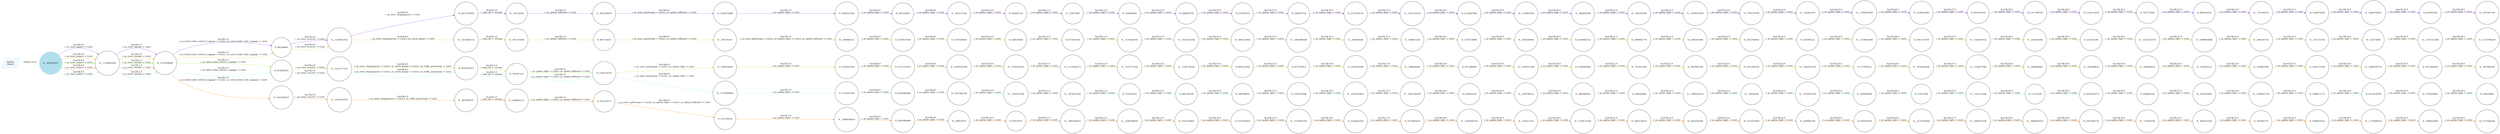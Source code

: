 digraph reaction_graph {
   rankdir=LR;
   Node [shape = circle];
   BigSim_Report [shape = parallelogram color = aliceblue style=filled label="BigSim
Report"];
BigSim_Report -> N__408529307[color = aliceblue label = "wExpr==0.0
"];
 N__408529307
 [shape=circle, color=lightblue2, style=filled];
N__1138645628[ label="N__1138645628"];
 N__408529307 -> N__1138645628[ color = purple label = "SysClk:0.0
r_ae_enter_airport -> List()"];
N_1574336808[ label="N_1574336808"];
 N__1138645628 -> N_1574336808[ color = purple label = "SysClk:1.0
r_ae_enter_checkin -> List()"];
N_88196664[ label="N_88196664"];
 N_1574336808 -> N_88196664[ color = purple label = "SysClk:2.0
r_ae_check_ticket_without_Luggage -> List(),r_ae_check_ticket_with_Luggage -> List()"];
N__1385672762[ label="N__1385672762"];
 N_88196664 -> N__1385672762[ color = purple label = "SysClk:3.0
r_ae_enter_security -> List()"];
N_2013178469[ label="N_2013178469"];
 N__1385672762 -> N_2013178469[ color = purple label = "SysClk:4.0
r_ae_enter_shoppingzone -> List()"];
N__30120644[ label="N__30120644"];
 N_2013178469 -> N__30120644[ color = purple label = "SysClk:5.0
r_take_off -> List(ap)"];
N__841209470[ label="N__841209470"];
 N__30120644 -> N__841209470[ color = purple label = "SysClk:5.0
r_ae_update_billboard -> List()"];
N_1224872898[ label="N_1224872898"];
 N__841209470 -> N_1224872898[ color = purple label = "SysClk:6.0
r_ae_enter_gatelounge -> List(),r_ae_update_billboard -> List()"];
N_1828531482[ label="N_1828531482"];
 N_1224872898 -> N_1828531482[ color = purple label = "SysClk:7.0
r_ae_update_light -> List()"];
N_283519858[ label="N_283519858"];
 N_1828531482 -> N_283519858[ color = purple label = "SysClk:8.0
r_ae_update_light -> List()"];
N__840137526[ label="N__840137526"];
 N_283519858 -> N__840137526[ color = purple label = "SysClk:9.0
r_ae_update_light -> List()"];
N_206405154[ label="N_206405154"];
 N__840137526 -> N_206405154[ color = purple label = "SysClk:10.0
r_ae_update_light -> List()"];
N__53977990[ label="N__53977990"];
 N_206405154 -> N__53977990[ color = purple label = "SysClk:11.0
r_ae_update_light -> List()"];
N_758420946[ label="N_758420946"];
 N__53977990 -> N_758420946[ color = purple label = "SysClk:12.0
r_ae_update_light -> List()"];
N_294695978[ label="N_294695978"];
 N_758420946 -> N_294695978[ color = purple label = "SysClk:13.0
r_ae_update_light -> List()"];
N_270365314[ label="N_270365314"];
 N_294695978 -> N_270365314[ color = purple label = "SysClk:14.0
r_ae_update_light -> List()"];
N_190465754[ label="N_190465754"];
 N_270365314 -> N_190465754[ color = purple label = "SysClk:15.0
r_ae_update_light -> List()"];
N_2127054130[ label="N_2127054130"];
 N_190465754 -> N_2127054130[ color = purple label = "SysClk:16.0
r_ae_update_light -> List()"];
N__1591370102[ label="N__1591370102"];
 N_2127054130 -> N__1591370102[ color = purple label = "SysClk:17.0
r_ae_update_light -> List()"];
N_2138067682[ label="N_2138067682"];
 N__1591370102 -> N_2138067682[ color = purple label = "SysClk:18.0
r_ae_update_light -> List()"];
N_1730997306[ label="N_1730997306"];
 N_2138067682 -> N_1730997306[ color = purple label = "SysClk:19.0
r_ae_update_light -> List()"];
N__966956398[ label="N__966956398"];
 N_1730997306 -> N__966956398[ color = purple label = "SysClk:20.0
r_ae_update_light -> List()"];
N__700544790[ label="N__700544790"];
 N__966956398 -> N__700544790[ color = purple label = "SysClk:21.0
r_ae_update_light -> List()"];
N__1220035262[ label="N__1220035262"];
 N__700544790 -> N__1220035262[ color = purple label = "SysClk:22.0
r_ae_update_light -> List()"];
N_1762270106[ label="N_1762270106"];
 N__1220035262 -> N_1762270106[ color = purple label = "SysClk:23.0
r_ae_update_light -> List()"];
N__342061070[ label="N__342061070"];
 N_1762270106 -> N__342061070[ color = purple label = "SysClk:24.0
r_ae_update_light -> List()"];
N__1790955958[ label="N__1790955958"];
 N__342061070 -> N__1790955958[ color = purple label = "SysClk:25.0
r_ae_update_light -> List()"];
N_1218652066[ label="N_1218652066"];
 N__1790955958 -> N_1218652066[ color = purple label = "SysClk:26.0
r_ae_update_light -> List()"];
N_851672058[ label="N_851672058"];
 N_1218652066 -> N_851672058[ color = purple label = "SysClk:27.0
r_ae_update_light -> List()"];
N_1317385554[ label="N_1317385554"];
 N_851672058 -> N_1317385554[ color = purple label = "SysClk:28.0
r_ae_update_light -> List()"];
N_1143115434[ label="N_1143115434"];
 N_1317385554 -> N_1143115434[ color = purple label = "SysClk:29.0
r_ae_update_light -> List()"];
N_765772546[ label="N_765772546"];
 N_1143115434 -> N_765772546[ color = purple label = "SysClk:30.0
r_ae_update_light -> List()"];
N_480304218[ label="N_480304218"];
 N_765772546 -> N_480304218[ color = purple label = "SysClk:31.0
r_ae_update_light -> List()"];
N__705194574[ label="N__705194574"];
 N_480304218 -> N__705194574[ color = purple label = "SysClk:32.0
r_ae_update_light -> List()"];
N__618074358[ label="N__618074358"];
 N__705194574 -> N__618074358[ color = purple label = "SysClk:33.0
r_ae_update_light -> List()"];
N__2004734622[ label="N__2004734622"];
 N__618074358 -> N__2004734622[ color = purple label = "SysClk:34.0
r_ae_update_light -> List()"];
N_327945146[ label="N_327945146"];
 N__2004734622 -> N_327945146[ color = purple label = "SysClk:35.0
r_ae_update_light -> List()"];
N_1297481746[ label="N_1297481746"];
 N_327945146 -> N_1297481746[ color = purple label = "SysClk:36.0
r_ae_update_light -> List()"];
N__1138645628[ label="N__1138645628"];
 N__408529307 -> N__1138645628[ color = darkgoldenrod1 label = "SysClk:0.0
r_ae_enter_airport -> List()"];
N_1574336808[ label="N_1574336808"];
 N__1138645628 -> N_1574336808[ color = darkgoldenrod1 label = "SysClk:1.0
r_ae_enter_checkin -> List()"];
N_88196664[ label="N_88196664"];
 N_1574336808 -> N_88196664[ color = darkgoldenrod1 label = "SysClk:2.0
r_ae_check_ticket_without_Luggage -> List(),r_ae_check_ticket_with_Luggage -> List()"];
N__1385672762[ label="N__1385672762"];
 N_88196664 -> N__1385672762[ color = darkgoldenrod1 label = "SysClk:3.0
r_ae_enter_security -> List()"];
N__1672063314[ label="N__1672063314"];
 N__1385672762 -> N__1672063314[ color = darkgoldenrod1 label = "SysClk:4.0
r_ae_enter_shoppingzone -> List(),r_ae_check_danger -> List()"];
N__901151469[ label="N__901151469"];
 N__1672063314 -> N__901151469[ color = darkgoldenrod1 label = "SysClk:5.0
r_take_off -> List(ap)"];
N_881573657[ label="N_881573657"];
 N__901151469 -> N_881573657[ color = darkgoldenrod1 label = "SysClk:5.0
r_ae_update_billboard -> List()"];
N__766101811[ label="N__766101811"];
 N_881573657 -> N__766101811[ color = darkgoldenrod1 label = "SysClk:6.0
r_ae_enter_gatelounge -> List(),r_ae_update_billboard -> List()"];
N__584984312[ label="N__584984312"];
 N__766101811 -> N__584984312[ color = darkgoldenrod1 label = "SysClk:7.0
r_ae_enter_gatelounge -> List(),r_ae_update_light -> List(),r_ae_update_billboard -> List()"];
N_1160537440[ label="N_1160537440"];
 N__584984312 -> N_1160537440[ color = darkgoldenrod1 label = "SysClk:8.0
r_ae_update_light -> List()"];
N_1183508920[ label="N_1183508920"];
 N_1160537440 -> N_1183508920[ color = darkgoldenrod1 label = "SysClk:9.0
r_ae_update_light -> List()"];
N_548539920[ label="N_548539920"];
 N_1183508920 -> N_548539920[ color = darkgoldenrod1 label = "SysClk:10.0
r_ae_update_light -> List()"];
N_673610344[ label="N_673610344"];
 N_548539920 -> N_673610344[ color = darkgoldenrod1 label = "SysClk:11.0
r_ae_update_light -> List()"];
N__1525446976[ label="N__1525446976"];
 N_673610344 -> N__1525446976[ color = darkgoldenrod1 label = "SysClk:12.0
r_ae_update_light -> List()"];
N__1913353448[ label="N__1913353448"];
 N__1525446976 -> N__1913353448[ color = darkgoldenrod1 label = "SysClk:13.0
r_ae_update_light -> List()"];
N__699213968[ label="N__699213968"];
 N__1913353448 -> N__699213968[ color = darkgoldenrod1 label = "SysClk:14.0
r_ae_update_light -> List()"];
N__2081088568[ label="N__2081088568"];
 N__699213968 -> N__2081088568[ color = darkgoldenrod1 label = "SysClk:15.0
r_ae_update_light -> List()"];
N__346030048[ label="N__346030048"];
 N__2081088568 -> N__346030048[ color = darkgoldenrod1 label = "SysClk:16.0
r_ae_update_light -> List()"];
N__598811528[ label="N__598811528"];
 N__346030048 -> N__598811528[ color = darkgoldenrod1 label = "SysClk:17.0
r_ae_update_light -> List()"];
N_1176174800[ label="N_1176174800"];
 N__598811528 -> N_1176174800[ color = darkgoldenrod1 label = "SysClk:18.0
r_ae_update_light -> List()"];
N__902839000[ label="N__902839000"];
 N_1176174800 -> N__902839000[ color = darkgoldenrod1 label = "SysClk:19.0
r_ae_update_light -> List()"];
N_2028065152[ label="N_2028065152"];
 N__902839000 -> N_2028065152[ color = darkgoldenrod1 label = "SysClk:20.0
r_ae_update_light -> List()"];
N_1999842776[ label="N_1999842776"];
 N_2028065152 -> N_1999842776[ color = darkgoldenrod1 label = "SysClk:21.0
r_ae_update_light -> List()"];
N_1260507696[ label="N_1260507696"];
 N_1999842776 -> N_1260507696[ color = darkgoldenrod1 label = "SysClk:22.0
r_ae_update_light -> List()"];
N__842764664[ label="N__842764664"];
 N_1260507696 -> N__842764664[ color = darkgoldenrod1 label = "SysClk:23.0
r_ae_update_light -> List()"];
N_101995232[ label="N_101995232"];
 N__842764664 -> N_101995232[ color = darkgoldenrod1 label = "SysClk:24.0
r_ae_update_light -> List()"];
N__1179855048[ label="N__1179855048"];
 N_101995232 -> N__1179855048[ color = darkgoldenrod1 label = "SysClk:25.0
r_ae_update_light -> List()"];
N_1041103760[ label="N_1041103760"];
 N__1179855048 -> N_1041103760[ color = darkgoldenrod1 label = "SysClk:26.0
r_ae_update_light -> List()"];
N__1324587032[ label="N__1324587032"];
 N_1041103760 -> N__1324587032[ color = darkgoldenrod1 label = "SysClk:27.0
r_ae_update_light -> List()"];
N__243043264[ label="N__243043264"];
 N__1324587032 -> N__243043264[ color = darkgoldenrod1 label = "SysClk:28.0
r_ae_update_light -> List()"];
N_312070296[ label="N_312070296"];
 N__243043264 -> N_312070296[ color = darkgoldenrod1 label = "SysClk:29.0
r_ae_update_light -> List()"];
N__1026722576[ label="N__1026722576"];
 N_312070296 -> N__1026722576[ color = darkgoldenrod1 label = "SysClk:30.0
r_ae_update_light -> List()"];
N__1890993848[ label="N__1890993848"];
 N__1026722576 -> N__1890993848[ color = darkgoldenrod1 label = "SysClk:31.0
r_ae_update_light -> List()"];
N__846291552[ label="N__846291552"];
 N__1890993848 -> N__846291552[ color = darkgoldenrod1 label = "SysClk:32.0
r_ae_update_light -> List()"];
N__753131016[ label="N__753131016"];
 N__846291552 -> N__753131016[ color = darkgoldenrod1 label = "SysClk:33.0
r_ae_update_light -> List()"];
N_132574800[ label="N_132574800"];
 N__753131016 -> N_132574800[ color = darkgoldenrod1 label = "SysClk:34.0
r_ae_update_light -> List()"];
N__1372212568[ label="N__1372212568"];
 N_132574800 -> N__1372212568[ color = darkgoldenrod1 label = "SysClk:35.0
r_ae_update_light -> List()"];
N__1135798528[ label="N__1135798528"];
 N__1372212568 -> N__1135798528[ color = darkgoldenrod1 label = "SysClk:36.0
r_ae_update_light -> List()"];
N__1138645628[ label="N__1138645628"];
 N__408529307 -> N__1138645628[ color = chartreuse1 label = "SysClk:0.0
r_ae_enter_airport -> List()"];
N_1574336808[ label="N_1574336808"];
 N__1138645628 -> N_1574336808[ color = chartreuse1 label = "SysClk:1.0
r_ae_enter_checkin -> List()"];
N_872085810[ label="N_872085810"];
 N_1574336808 -> N_872085810[ color = chartreuse1 label = "SysClk:2.0
r_ae_check_ticket_without_Luggage -> List()"];
N__1393771522[ label="N__1393771522"];
 N_872085810 -> N__1393771522[ color = chartreuse1 label = "SysClk:3.0
r_ae_enter_security -> List()"];
N_2045402672[ label="N_2045402672"];
 N__1393771522 -> N_2045402672[ color = chartreuse1 label = "SysClk:4.0
r_ae_enter_shoppingzone -> List(),r_ae_check_danger -> List(),r_ae_traffic_gatelounge -> List()"];
N_749707161[ label="N_749707161"];
 N_2045402672 -> N_749707161[ color = chartreuse1 label = "SysClk:5.0
r_take_off -> List(ap)"];
N_1281479792[ label="N_1281479792"];
 N_749707161 -> N_1281479792[ color = chartreuse1 label = "SysClk:5.0
r_ae_update_light -> List(),r_ae_update_billboard -> List()"];
N__926425828[ label="N__926425828"];
 N_1281479792 -> N__926425828[ color = chartreuse1 label = "SysClk:6.0
r_ae_enter_gatelounge -> List(),r_ae_update_light -> List()"];
N_1583407044[ label="N_1583407044"];
 N__926425828 -> N_1583407044[ color = chartreuse1 label = "SysClk:7.0
r_ae_update_light -> List()"];
N_1531312452[ label="N_1531312452"];
 N_1583407044 -> N_1531312452[ color = chartreuse1 label = "SysClk:8.0
r_ae_update_light -> List()"];
N__1697834596[ label="N__1697834596"];
 N_1531312452 -> N__1697834596[ color = chartreuse1 label = "SysClk:9.0
r_ae_update_light -> List()"];
N__1193352420[ label="N__1193352420"];
 N__1697834596 -> N__1193352420[ color = chartreuse1 label = "SysClk:10.0
r_ae_update_light -> List()"];
N__1314560572[ label="N__1314560572"];
 N__1193352420 -> N__1314560572[ color = chartreuse1 label = "SysClk:11.0
r_ae_update_light -> List()"];
N__1537571300[ label="N__1537571300"];
 N__1314560572 -> N__1537571300[ color = chartreuse1 label = "SysClk:12.0
r_ae_update_light -> List()"];
N__1128774028[ label="N__1128774028"];
 N__1537571300 -> N__1128774028[ color = chartreuse1 label = "SysClk:13.0
r_ae_update_light -> List()"];
N_809412300[ label="N_809412300"];
 N__1128774028 -> N_809412300[ color = chartreuse1 label = "SysClk:14.0
r_ae_update_light -> List()"];
N_875735412[ label="N_875735412"];
 N_809412300 -> N_875735412[ color = chartreuse1 label = "SysClk:15.0
r_ae_update_light -> List()"];
N_1591468788[ label="N_1591468788"];
 N_875735412 -> N_1591468788[ color = chartreuse1 label = "SysClk:16.0
r_ae_update_light -> List()"];
N__389004468[ label="N__389004468"];
 N_1591468788 -> N__389004468[ color = chartreuse1 label = "SysClk:17.0
r_ae_update_light -> List()"];
N_971386060[ label="N_971386060"];
 N__389004468 -> N_971386060[ color = chartreuse1 label = "SysClk:18.0
r_ae_update_light -> List()"];
N__2104572340[ label="N__2104572340"];
 N_971386060 -> N__2104572340[ color = chartreuse1 label = "SysClk:19.0
r_ae_update_light -> List()"];
N_1382008484[ label="N_1382008484"];
 N__2104572340 -> N_1382008484[ color = chartreuse1 label = "SysClk:20.0
r_ae_update_light -> List()"];
N__531011844[ label="N__531011844"];
 N_1382008484 -> N__531011844[ color = chartreuse1 label = "SysClk:21.0
r_ae_update_light -> List()"];
N_1667805308[ label="N_1667805308"];
 N__531011844 -> N_1667805308[ color = chartreuse1 label = "SysClk:22.0
r_ae_update_light -> List()"];
N_1951050236[ label="N_1951050236"];
 N_1667805308 -> N_1951050236[ color = chartreuse1 label = "SysClk:23.0
r_ae_update_light -> List()"];
N__1260432516[ label="N__1260432516"];
 N_1951050236 -> N__1260432516[ color = chartreuse1 label = "SysClk:24.0
r_ae_update_light -> List()"];
N_117878012[ label="N_117878012"];
 N__1260432516 -> N_117878012[ color = chartreuse1 label = "SysClk:25.0
r_ae_update_light -> List()"];
N__1935624580[ label="N__1935624580"];
 N_117878012 -> N__1935624580[ color = chartreuse1 label = "SysClk:26.0
r_ae_update_light -> List()"];
N__1322977580[ label="N__1322977580"];
 N__1935624580 -> N__1322977580[ color = chartreuse1 label = "SysClk:27.0
r_ae_update_light -> List()"];
N__288640940[ label="N__288640940"];
 N__1322977580 -> N__288640940[ color = chartreuse1 label = "SysClk:28.0
r_ae_update_light -> List()"];
N__281898836[ label="N__281898836"];
 N__288640940 -> N__281898836[ color = chartreuse1 label = "SysClk:29.0
r_ae_update_light -> List()"];
N__566095612[ label="N__566095612"];
 N__281898836 -> N__566095612[ color = chartreuse1 label = "SysClk:30.0
r_ae_update_light -> List()"];
N__243650212[ label="N__243650212"];
 N__566095612 -> N__243650212[ color = chartreuse1 label = "SysClk:31.0
r_ae_update_light -> List()"];
N__818965500[ label="N__818965500"];
 N__243650212 -> N__818965500[ color = chartreuse1 label = "SysClk:32.0
r_ae_update_light -> List()"];
N_1402713180[ label="N_1402713180"];
 N__818965500 -> N_1402713180[ color = chartreuse1 label = "SysClk:33.0
r_ae_update_light -> List()"];
N__2086109732[ label="N__2086109732"];
 N_1402713180 -> N__2086109732[ color = chartreuse1 label = "SysClk:34.0
r_ae_update_light -> List()"];
N_1971844956[ label="N_1971844956"];
 N__2086109732 -> N_1971844956[ color = chartreuse1 label = "SysClk:35.0
r_ae_update_light -> List()"];
N__887480100[ label="N__887480100"];
 N_1971844956 -> N__887480100[ color = chartreuse1 label = "SysClk:36.0
r_ae_update_light -> List()"];
N__1138645628[ label="N__1138645628"];
 N__408529307 -> N__1138645628[ color = darkorange1 label = "SysClk:0.0
r_ae_enter_airport -> List()"];
N_1574336808[ label="N_1574336808"];
 N__1138645628 -> N_1574336808[ color = darkorange1 label = "SysClk:1.0
r_ae_enter_checkin -> List()"];
N_1562948537[ label="N_1562948537"];
 N_1574336808 -> N_1562948537[ color = darkorange1 label = "SysClk:2.0
r_ae_check_ticket_without_Luggage -> List(),r_ae_check_ticket_with_Luggage -> List()"];
N__1433781979[ label="N__1433781979"];
 N_1562948537 -> N__1433781979[ color = darkorange1 label = "SysClk:3.0
r_ae_enter_security -> List()"];
N__843060075[ label="N__843060075"];
 N__1433781979 -> N__843060075[ color = darkorange1 label = "SysClk:4.0
r_ae_enter_shoppingzone -> List(),r_ae_traffic_gatelounge -> List()"];
N_1548444172[ label="N_1548444172"];
 N__843060075 -> N_1548444172[ color = darkorange1 label = "SysClk:5.0
r_take_off -> List(ap)"];
N_761169275[ label="N_761169275"];
 N_1548444172 -> N_761169275[ color = darkorange1 label = "SysClk:5.0
r_ae_update_light -> List(),r_ae_update_billboard -> List()"];
N_215339216[ label="N_215339216"];
 N_761169275 -> N_215339216[ color = darkorange1 label = "SysClk:6.0
r_ae_enter_gatelounge -> List(),r_ae_update_light -> List(),r_ae_update_billboard -> List()"];
N__1998950616[ label="N__1998950616"];
 N_215339216 -> N__1998950616[ color = darkorange1 label = "SysClk:7.0
r_ae_update_light -> List()"];
N_2065964968[ label="N_2065964968"];
 N__1998950616 -> N_2065964968[ color = darkorange1 label = "SysClk:8.0
r_ae_update_light -> List()"];
N__66653616[ label="N__66653616"];
 N_2065964968 -> N__66653616[ color = darkorange1 label = "SysClk:9.0
r_ae_update_light -> List()"];
N_45425912[ label="N_45425912"];
 N__66653616 -> N_45425912[ color = darkorange1 label = "SysClk:10.0
r_ae_update_light -> List()"];
N__1985038432[ label="N__1985038432"];
 N_45425912 -> N__1985038432[ color = darkorange1 label = "SysClk:11.0
r_ae_update_light -> List()"];
N__1209788936[ label="N__1209788936"];
 N__1985038432 -> N__1209788936[ color = darkorange1 label = "SysClk:12.0
r_ae_update_light -> List()"];
N_1263146064[ label="N_1263146064"];
 N__1209788936 -> N_1263146064[ color = darkorange1 label = "SysClk:13.0
r_ae_update_light -> List()"];
N_1253479632[ label="N_1253479632"];
 N_1263146064 -> N_1253479632[ color = darkorange1 label = "SysClk:14.0
r_ae_update_light -> List()"];
N__1433942704[ label="N__1433942704"];
 N_1253479632 -> N__1433942704[ color = darkorange1 label = "SysClk:15.0
r_ae_update_light -> List()"];
N_1618622456[ label="N_1618622456"];
 N__1433942704 -> N_1618622456[ color = darkorange1 label = "SysClk:16.0
r_ae_update_light -> List()"];
N_1974995616[ label="N_1974995616"];
 N_1618622456 -> N_1974995616[ color = darkorange1 label = "SysClk:17.0
r_ae_update_light -> List()"];
N__1394300128[ label="N__1394300128"];
 N_1974995616 -> N__1394300128[ color = darkorange1 label = "SysClk:18.0
r_ae_update_light -> List()"];
N__181011552[ label="N__181011552"];
 N__1394300128 -> N__181011552[ color = darkorange1 label = "SysClk:19.0
r_ae_update_light -> List()"];
N__1789175304[ label="N__1789175304"];
 N__181011552 -> N__1789175304[ color = darkorange1 label = "SysClk:20.0
r_ae_update_light -> List()"];
N_1083136632[ label="N_1083136632"];
 N__1789175304 -> N_1083136632[ color = darkorange1 label = "SysClk:21.0
r_ae_update_light -> List()"];
N_2045250296[ label="N_2045250296"];
 N_1083136632 -> N_2045250296[ color = darkorange1 label = "SysClk:22.0
r_ae_update_light -> List()"];
N_2135255928[ label="N_2135255928"];
 N_2045250296 -> N_2135255928[ color = darkorange1 label = "SysClk:23.0
r_ae_update_light -> List()"];
N__829981704[ label="N__829981704"];
 N_2135255928 -> N__829981704[ color = darkorange1 label = "SysClk:24.0
r_ae_update_light -> List()"];
N_630078584[ label="N_630078584"];
 N__829981704 -> N_630078584[ color = darkorange1 label = "SysClk:25.0
r_ae_update_light -> List()"];
N__2110149384[ label="N__2110149384"];
 N_630078584 -> N__2110149384[ color = darkorange1 label = "SysClk:26.0
r_ae_update_light -> List()"];
N__1048335536[ label="N__1048335536"];
 N__2110149384 -> N__1048335536[ color = darkorange1 label = "SysClk:27.0
r_ae_update_light -> List()"];
N__2080465416[ label="N__2080465416"];
 N__1048335536 -> N__2080465416[ color = darkorange1 label = "SysClk:28.0
r_ae_update_light -> List()"];
N_1691885176[ label="N_1691885176"];
 N__2080465416 -> N_1691885176[ color = darkorange1 label = "SysClk:29.0
r_ae_update_light -> List()"];
N__772006704[ label="N__772006704"];
 N_1691885176 -> N__772006704[ color = darkorange1 label = "SysClk:30.0
r_ae_update_light -> List()"];
N__606523528[ label="N__606523528"];
 N__772006704 -> N__606523528[ color = darkorange1 label = "SysClk:31.0
r_ae_update_light -> List()"];
N_767606776[ label="N_767606776"];
 N__606523528 -> N_767606776[ color = darkorange1 label = "SysClk:32.0
r_ae_update_light -> List()"];
N_1986855032[ label="N_1986855032"];
 N_767606776 -> N_1986855032[ color = darkorange1 label = "SysClk:33.0
r_ae_update_light -> List()"];
N__1775488224[ label="N__1775488224"];
 N_1986855032 -> N__1775488224[ color = darkorange1 label = "SysClk:34.0
r_ae_update_light -> List()"];
N__808942688[ label="N__808942688"];
 N__1775488224 -> N__808942688[ color = darkorange1 label = "SysClk:35.0
r_ae_update_light -> List()"];
N_1137566200[ label="N_1137566200"];
 N__808942688 -> N_1137566200[ color = darkorange1 label = "SysClk:36.0
r_ae_update_light -> List()"];
N__1138645628[ label="N__1138645628"];
 N__408529307 -> N__1138645628[ color = aquamarine1 label = "SysClk:0.0
r_ae_enter_airport -> List()"];
N_1574336808[ label="N_1574336808"];
 N__1138645628 -> N_1574336808[ color = aquamarine1 label = "SysClk:1.0
r_ae_enter_checkin -> List()"];
N_872085810[ label="N_872085810"];
 N_1574336808 -> N_872085810[ color = aquamarine1 label = "SysClk:2.0
r_ae_check_ticket_without_Luggage -> List()"];
N__1393771522[ label="N__1393771522"];
 N_872085810 -> N__1393771522[ color = aquamarine1 label = "SysClk:3.0
r_ae_enter_security -> List()"];
N_2045402672[ label="N_2045402672"];
 N__1393771522 -> N_2045402672[ color = aquamarine1 label = "SysClk:4.0
r_ae_enter_shoppingzone -> List(),r_ae_check_danger -> List(),r_ae_traffic_gatelounge -> List()"];
N_749707161[ label="N_749707161"];
 N_2045402672 -> N_749707161[ color = aquamarine1 label = "SysClk:5.0
r_take_off -> List(ap)"];
N_1281479792[ label="N_1281479792"];
 N_749707161 -> N_1281479792[ color = aquamarine1 label = "SysClk:5.0
r_ae_update_light -> List(),r_ae_update_billboard -> List()"];
N__1370589628[ label="N__1370589628"];
 N_1281479792 -> N__1370589628[ color = aquamarine1 label = "SysClk:6.0
r_ae_enter_gatelounge -> List(),r_ae_update_light -> List()"];
N_1139243244[ label="N_1139243244"];
 N__1370589628 -> N_1139243244[ color = aquamarine1 label = "SysClk:7.0
r_ae_update_light -> List()"];
N_2055986068[ label="N_2055986068"];
 N_1139243244 -> N_2055986068[ color = aquamarine1 label = "SysClk:8.0
r_ae_update_light -> List()"];
N_1287364156[ label="N_1287364156"];
 N_2055986068 -> N_1287364156[ color = aquamarine1 label = "SysClk:9.0
r_ae_update_light -> List()"];
N__1783570796[ label="N__1783570796"];
 N_1287364156 -> N__1783570796[ color = aquamarine1 label = "SysClk:10.0
r_ae_update_light -> List()"];
N__1478531052[ label="N__1478531052"];
 N__1783570796 -> N__1478531052[ color = aquamarine1 label = "SysClk:11.0
r_ae_update_light -> List()"];
N_733039292[ label="N_733039292"];
 N__1478531052 -> N_733039292[ color = aquamarine1 label = "SysClk:12.0
r_ae_update_light -> List()"];
N_890146148[ label="N_890146148"];
 N_733039292 -> N_890146148[ color = aquamarine1 label = "SysClk:13.0
r_ae_update_light -> List()"];
N_308709092[ label="N_308709092"];
 N_890146148 -> N_308709092[ color = aquamarine1 label = "SysClk:14.0
r_ae_update_light -> List()"];
N_1263478588[ label="N_1263478588"];
 N_308709092 -> N_1263478588[ color = aquamarine1 label = "SysClk:15.0
r_ae_update_light -> List()"];
N__1001485852[ label="N__1001485852"];
 N_1263478588 -> N__1001485852[ color = aquamarine1 label = "SysClk:16.0
r_ae_update_light -> List()"];
N__1667329180[ label="N__1667329180"];
 N__1001485852 -> N__1667329180[ color = aquamarine1 label = "SysClk:17.0
r_ae_update_light -> List()"];
N_922832100[ label="N_922832100"];
 N__1667329180 -> N_922832100[ color = aquamarine1 label = "SysClk:18.0
r_ae_update_light -> List()"];
N__299708532[ label="N__299708532"];
 N_922832100 -> N__299708532[ color = aquamarine1 label = "SysClk:19.0
r_ae_update_light -> List()"];
N__880568052[ label="N__880568052"];
 N__299708532 -> N__880568052[ color = aquamarine1 label = "SysClk:20.0
r_ae_update_light -> List()"];
N_626628964[ label="N_626628964"];
 N__880568052 -> N_626628964[ color = aquamarine1 label = "SysClk:21.0
r_ae_update_light -> List()"];
N__1698229532[ label="N__1698229532"];
 N_626628964 -> N__1698229532[ color = aquamarine1 label = "SysClk:22.0
r_ae_update_light -> List()"];
N__72926108[ label="N__72926108"];
 N__1698229532 -> N__72926108[ color = aquamarine1 label = "SysClk:23.0
r_ae_update_light -> List()"];
N__1470505796[ label="N__1470505796"];
 N__72926108 -> N__1470505796[ color = aquamarine1 label = "SysClk:24.0
r_ae_update_light -> List()"];
N__658065860[ label="N__658065860"];
 N__1470505796 -> N__658065860[ color = aquamarine1 label = "SysClk:25.0
r_ae_update_light -> List()"];
N_27672508[ label="N_27672508"];
 N__658065860 -> N_27672508[ color = aquamarine1 label = "SysClk:26.0
r_ae_update_light -> List()"];
N__1145733100[ label="N__1145733100"];
 N_27672508 -> N__1145733100[ color = aquamarine1 label = "SysClk:27.0
r_ae_update_light -> List()"];
N_71131836[ label="N_71131836"];
 N__1145733100 -> N_71131836[ color = aquamarine1 label = "SysClk:28.0
r_ae_update_light -> List()"];
N_2052105572[ label="N_2052105572"];
 N_71131836 -> N_2052105572[ color = aquamarine1 label = "SysClk:29.0
r_ae_update_light -> List()"];
N_409946124[ label="N_409946124"];
 N_2052105572 -> N_409946124[ color = aquamarine1 label = "SysClk:30.0
r_ae_update_light -> List()"];
N__652653900[ label="N__652653900"];
 N_409946124 -> N__652653900[ color = aquamarine1 label = "SysClk:31.0
r_ae_update_light -> List()"];
N__1640823756[ label="N__1640823756"];
 N__652653900 -> N__1640823756[ color = aquamarine1 label = "SysClk:32.0
r_ae_update_light -> List()"];
N_1388277172[ label="N_1388277172"];
 N__1640823756 -> N_1388277172[ color = aquamarine1 label = "SysClk:33.0
r_ae_update_light -> List()"];
N_1037618700[ label="N_1037618700"];
 N_1388277172 -> N_1037618700[ color = aquamarine1 label = "SysClk:34.0
r_ae_update_light -> List()"];
N_1370509492[ label="N_1370509492"];
 N_1037618700 -> N_1370509492[ color = aquamarine1 label = "SysClk:35.0
r_ae_update_light -> List()"];
N_534039092[ label="N_534039092"];
 N_1370509492 -> N_534039092[ color = aquamarine1 label = "SysClk:36.0
r_ae_update_light -> List()"];
}
